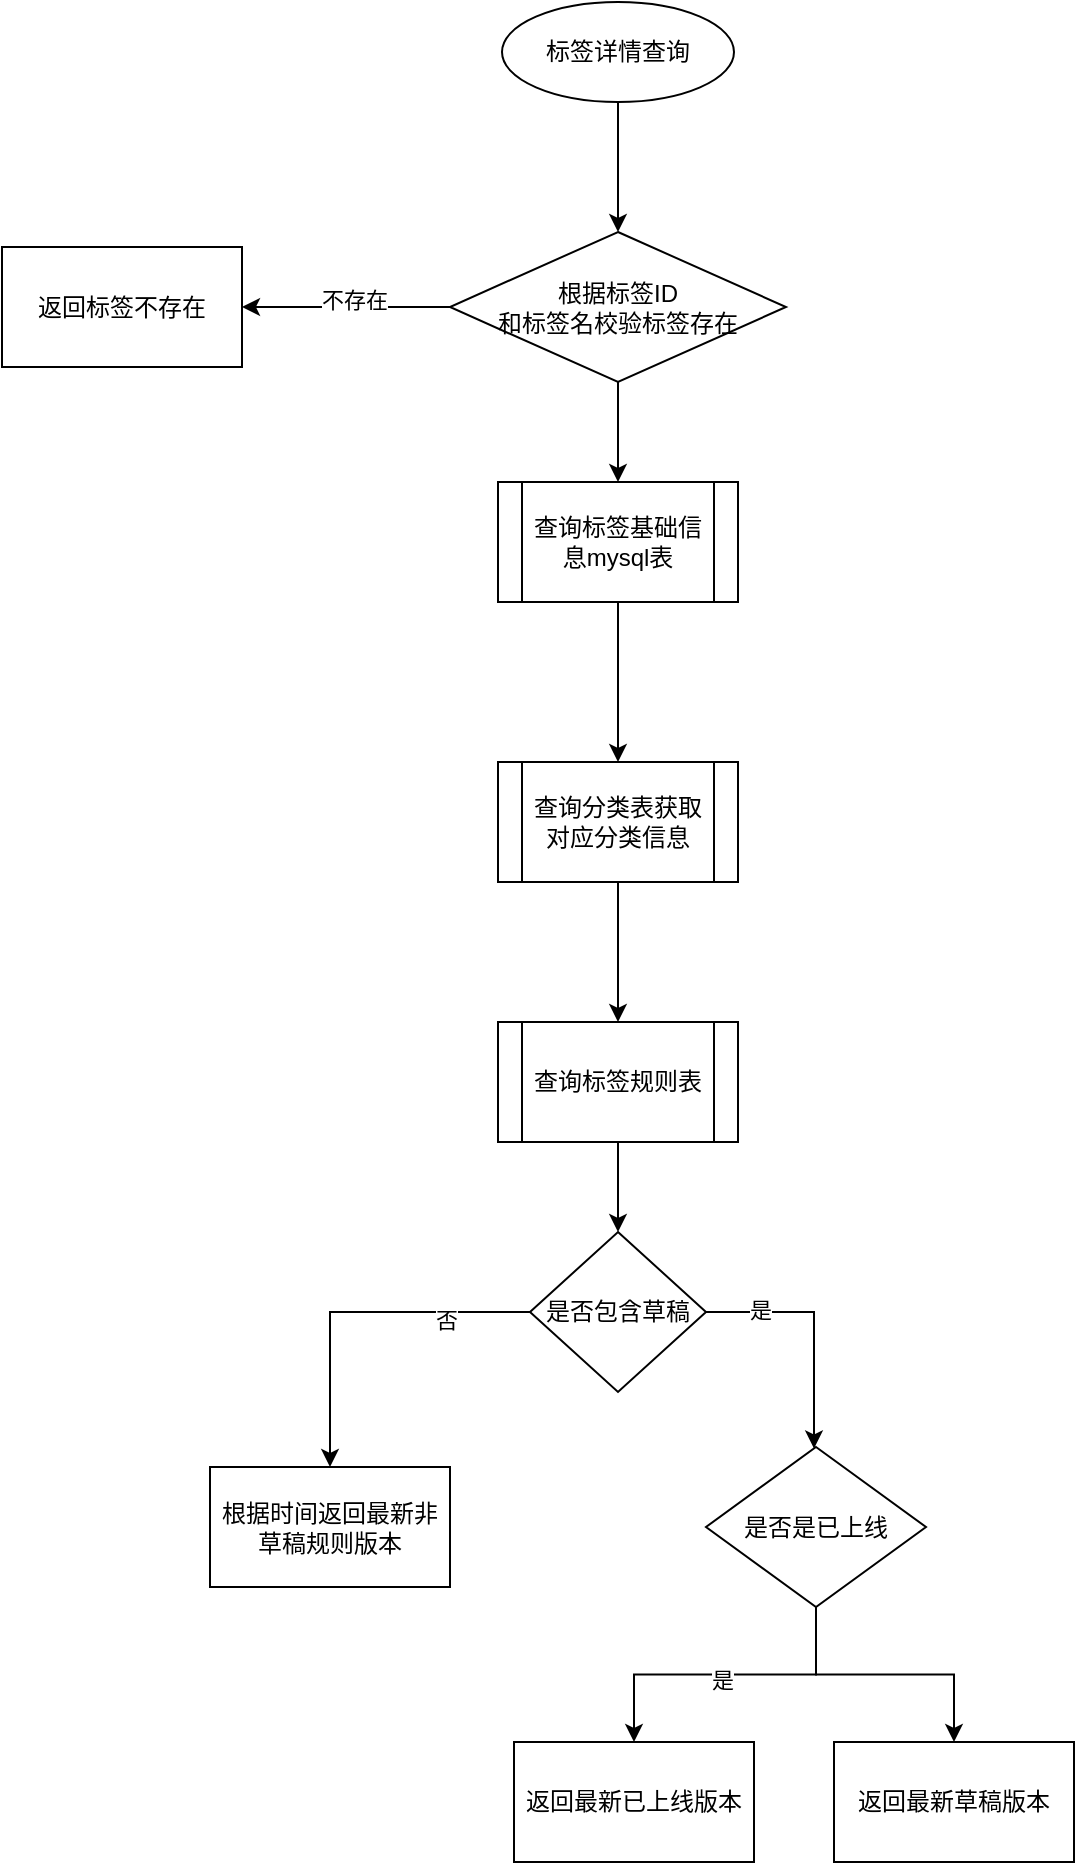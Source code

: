<mxfile version="24.8.0">
  <diagram name="第 1 页" id="uWSThM_glE0ANEyKwjhP">
    <mxGraphModel dx="1026" dy="650" grid="1" gridSize="10" guides="1" tooltips="1" connect="1" arrows="1" fold="1" page="1" pageScale="1" pageWidth="827" pageHeight="1169" math="0" shadow="0">
      <root>
        <mxCell id="0" />
        <mxCell id="1" parent="0" />
        <mxCell id="VLuIAE1a0T2NLtZTQdPu-3" value="" style="edgeStyle=orthogonalEdgeStyle;rounded=0;orthogonalLoop=1;jettySize=auto;html=1;" parent="1" source="VLuIAE1a0T2NLtZTQdPu-1" target="VLuIAE1a0T2NLtZTQdPu-2" edge="1">
          <mxGeometry relative="1" as="geometry" />
        </mxCell>
        <mxCell id="VLuIAE1a0T2NLtZTQdPu-1" value="标签详情查询" style="ellipse;whiteSpace=wrap;html=1;" parent="1" vertex="1">
          <mxGeometry x="294" y="70" width="116" height="50" as="geometry" />
        </mxCell>
        <mxCell id="VLuIAE1a0T2NLtZTQdPu-5" value="" style="edgeStyle=orthogonalEdgeStyle;rounded=0;orthogonalLoop=1;jettySize=auto;html=1;" parent="1" source="VLuIAE1a0T2NLtZTQdPu-2" target="VLuIAE1a0T2NLtZTQdPu-4" edge="1">
          <mxGeometry relative="1" as="geometry" />
        </mxCell>
        <mxCell id="VLuIAE1a0T2NLtZTQdPu-6" value="不存在" style="edgeLabel;html=1;align=center;verticalAlign=middle;resizable=0;points=[];" parent="VLuIAE1a0T2NLtZTQdPu-5" vertex="1" connectable="0">
          <mxGeometry x="-0.077" y="-4" relative="1" as="geometry">
            <mxPoint as="offset" />
          </mxGeometry>
        </mxCell>
        <mxCell id="_6_XYFa2VxBKGev51Vwd-2" value="" style="edgeStyle=orthogonalEdgeStyle;rounded=0;orthogonalLoop=1;jettySize=auto;html=1;" edge="1" parent="1" source="VLuIAE1a0T2NLtZTQdPu-2" target="_6_XYFa2VxBKGev51Vwd-1">
          <mxGeometry relative="1" as="geometry" />
        </mxCell>
        <mxCell id="VLuIAE1a0T2NLtZTQdPu-2" value="根据标签ID&lt;div&gt;和标签名校验标签存在&lt;/div&gt;" style="rhombus;whiteSpace=wrap;html=1;" parent="1" vertex="1">
          <mxGeometry x="268" y="185" width="168" height="75" as="geometry" />
        </mxCell>
        <mxCell id="VLuIAE1a0T2NLtZTQdPu-4" value="返回标签不存在" style="whiteSpace=wrap;html=1;" parent="1" vertex="1">
          <mxGeometry x="44" y="192.5" width="120" height="60" as="geometry" />
        </mxCell>
        <mxCell id="_6_XYFa2VxBKGev51Vwd-23" value="" style="edgeStyle=orthogonalEdgeStyle;rounded=0;orthogonalLoop=1;jettySize=auto;html=1;" edge="1" parent="1" source="_6_XYFa2VxBKGev51Vwd-1" target="_6_XYFa2VxBKGev51Vwd-22">
          <mxGeometry relative="1" as="geometry" />
        </mxCell>
        <mxCell id="_6_XYFa2VxBKGev51Vwd-1" value="查询标签基础信息mysql表" style="shape=process;whiteSpace=wrap;html=1;backgroundOutline=1;" vertex="1" parent="1">
          <mxGeometry x="292" y="310" width="120" height="60" as="geometry" />
        </mxCell>
        <mxCell id="_6_XYFa2VxBKGev51Vwd-8" value="" style="edgeStyle=orthogonalEdgeStyle;rounded=0;orthogonalLoop=1;jettySize=auto;html=1;" edge="1" parent="1" source="_6_XYFa2VxBKGev51Vwd-5" target="_6_XYFa2VxBKGev51Vwd-7">
          <mxGeometry relative="1" as="geometry" />
        </mxCell>
        <mxCell id="_6_XYFa2VxBKGev51Vwd-5" value="查询标签规则表" style="shape=process;whiteSpace=wrap;html=1;backgroundOutline=1;" vertex="1" parent="1">
          <mxGeometry x="292" y="580" width="120" height="60" as="geometry" />
        </mxCell>
        <mxCell id="_6_XYFa2VxBKGev51Vwd-10" value="" style="edgeStyle=orthogonalEdgeStyle;rounded=0;orthogonalLoop=1;jettySize=auto;html=1;" edge="1" parent="1" source="_6_XYFa2VxBKGev51Vwd-7" target="_6_XYFa2VxBKGev51Vwd-9">
          <mxGeometry relative="1" as="geometry" />
        </mxCell>
        <mxCell id="_6_XYFa2VxBKGev51Vwd-11" value="否" style="edgeLabel;html=1;align=center;verticalAlign=middle;resizable=0;points=[];" vertex="1" connectable="0" parent="_6_XYFa2VxBKGev51Vwd-10">
          <mxGeometry x="-0.527" y="4" relative="1" as="geometry">
            <mxPoint as="offset" />
          </mxGeometry>
        </mxCell>
        <mxCell id="_6_XYFa2VxBKGev51Vwd-14" style="edgeStyle=orthogonalEdgeStyle;rounded=0;orthogonalLoop=1;jettySize=auto;html=1;" edge="1" parent="1" source="_6_XYFa2VxBKGev51Vwd-7" target="_6_XYFa2VxBKGev51Vwd-16">
          <mxGeometry relative="1" as="geometry">
            <mxPoint x="450" y="802.5" as="targetPoint" />
            <Array as="points">
              <mxPoint x="450" y="725" />
            </Array>
          </mxGeometry>
        </mxCell>
        <mxCell id="_6_XYFa2VxBKGev51Vwd-15" value="是" style="edgeLabel;html=1;align=center;verticalAlign=middle;resizable=0;points=[];" vertex="1" connectable="0" parent="_6_XYFa2VxBKGev51Vwd-14">
          <mxGeometry x="-0.559" y="1" relative="1" as="geometry">
            <mxPoint as="offset" />
          </mxGeometry>
        </mxCell>
        <mxCell id="_6_XYFa2VxBKGev51Vwd-7" value="是否包含草稿" style="rhombus;whiteSpace=wrap;html=1;" vertex="1" parent="1">
          <mxGeometry x="308" y="685" width="88" height="80" as="geometry" />
        </mxCell>
        <mxCell id="_6_XYFa2VxBKGev51Vwd-9" value="根据时间返回最新非草稿规则版本" style="whiteSpace=wrap;html=1;" vertex="1" parent="1">
          <mxGeometry x="148" y="802.5" width="120" height="60" as="geometry" />
        </mxCell>
        <mxCell id="_6_XYFa2VxBKGev51Vwd-18" value="" style="edgeStyle=orthogonalEdgeStyle;rounded=0;orthogonalLoop=1;jettySize=auto;html=1;" edge="1" parent="1" source="_6_XYFa2VxBKGev51Vwd-16" target="_6_XYFa2VxBKGev51Vwd-17">
          <mxGeometry relative="1" as="geometry" />
        </mxCell>
        <mxCell id="_6_XYFa2VxBKGev51Vwd-21" value="是" style="edgeLabel;html=1;align=center;verticalAlign=middle;resizable=0;points=[];" vertex="1" connectable="0" parent="_6_XYFa2VxBKGev51Vwd-18">
          <mxGeometry x="0.02" y="2" relative="1" as="geometry">
            <mxPoint as="offset" />
          </mxGeometry>
        </mxCell>
        <mxCell id="_6_XYFa2VxBKGev51Vwd-19" style="edgeStyle=orthogonalEdgeStyle;rounded=0;orthogonalLoop=1;jettySize=auto;html=1;" edge="1" parent="1" source="_6_XYFa2VxBKGev51Vwd-16" target="_6_XYFa2VxBKGev51Vwd-20">
          <mxGeometry relative="1" as="geometry">
            <mxPoint x="510" y="980" as="targetPoint" />
          </mxGeometry>
        </mxCell>
        <mxCell id="_6_XYFa2VxBKGev51Vwd-16" value="是否是已上线" style="rhombus;whiteSpace=wrap;html=1;" vertex="1" parent="1">
          <mxGeometry x="396" y="792.5" width="110" height="80" as="geometry" />
        </mxCell>
        <mxCell id="_6_XYFa2VxBKGev51Vwd-17" value="返回最新已上线版本" style="whiteSpace=wrap;html=1;" vertex="1" parent="1">
          <mxGeometry x="300" y="940" width="120" height="60" as="geometry" />
        </mxCell>
        <mxCell id="_6_XYFa2VxBKGev51Vwd-20" value="返回最新草稿版本" style="rounded=0;whiteSpace=wrap;html=1;" vertex="1" parent="1">
          <mxGeometry x="460" y="940" width="120" height="60" as="geometry" />
        </mxCell>
        <mxCell id="_6_XYFa2VxBKGev51Vwd-24" value="" style="edgeStyle=orthogonalEdgeStyle;rounded=0;orthogonalLoop=1;jettySize=auto;html=1;" edge="1" parent="1" source="_6_XYFa2VxBKGev51Vwd-22" target="_6_XYFa2VxBKGev51Vwd-5">
          <mxGeometry relative="1" as="geometry" />
        </mxCell>
        <mxCell id="_6_XYFa2VxBKGev51Vwd-22" value="查询分类表获取对应分类信息" style="shape=process;whiteSpace=wrap;html=1;backgroundOutline=1;" vertex="1" parent="1">
          <mxGeometry x="292" y="450" width="120" height="60" as="geometry" />
        </mxCell>
      </root>
    </mxGraphModel>
  </diagram>
</mxfile>
